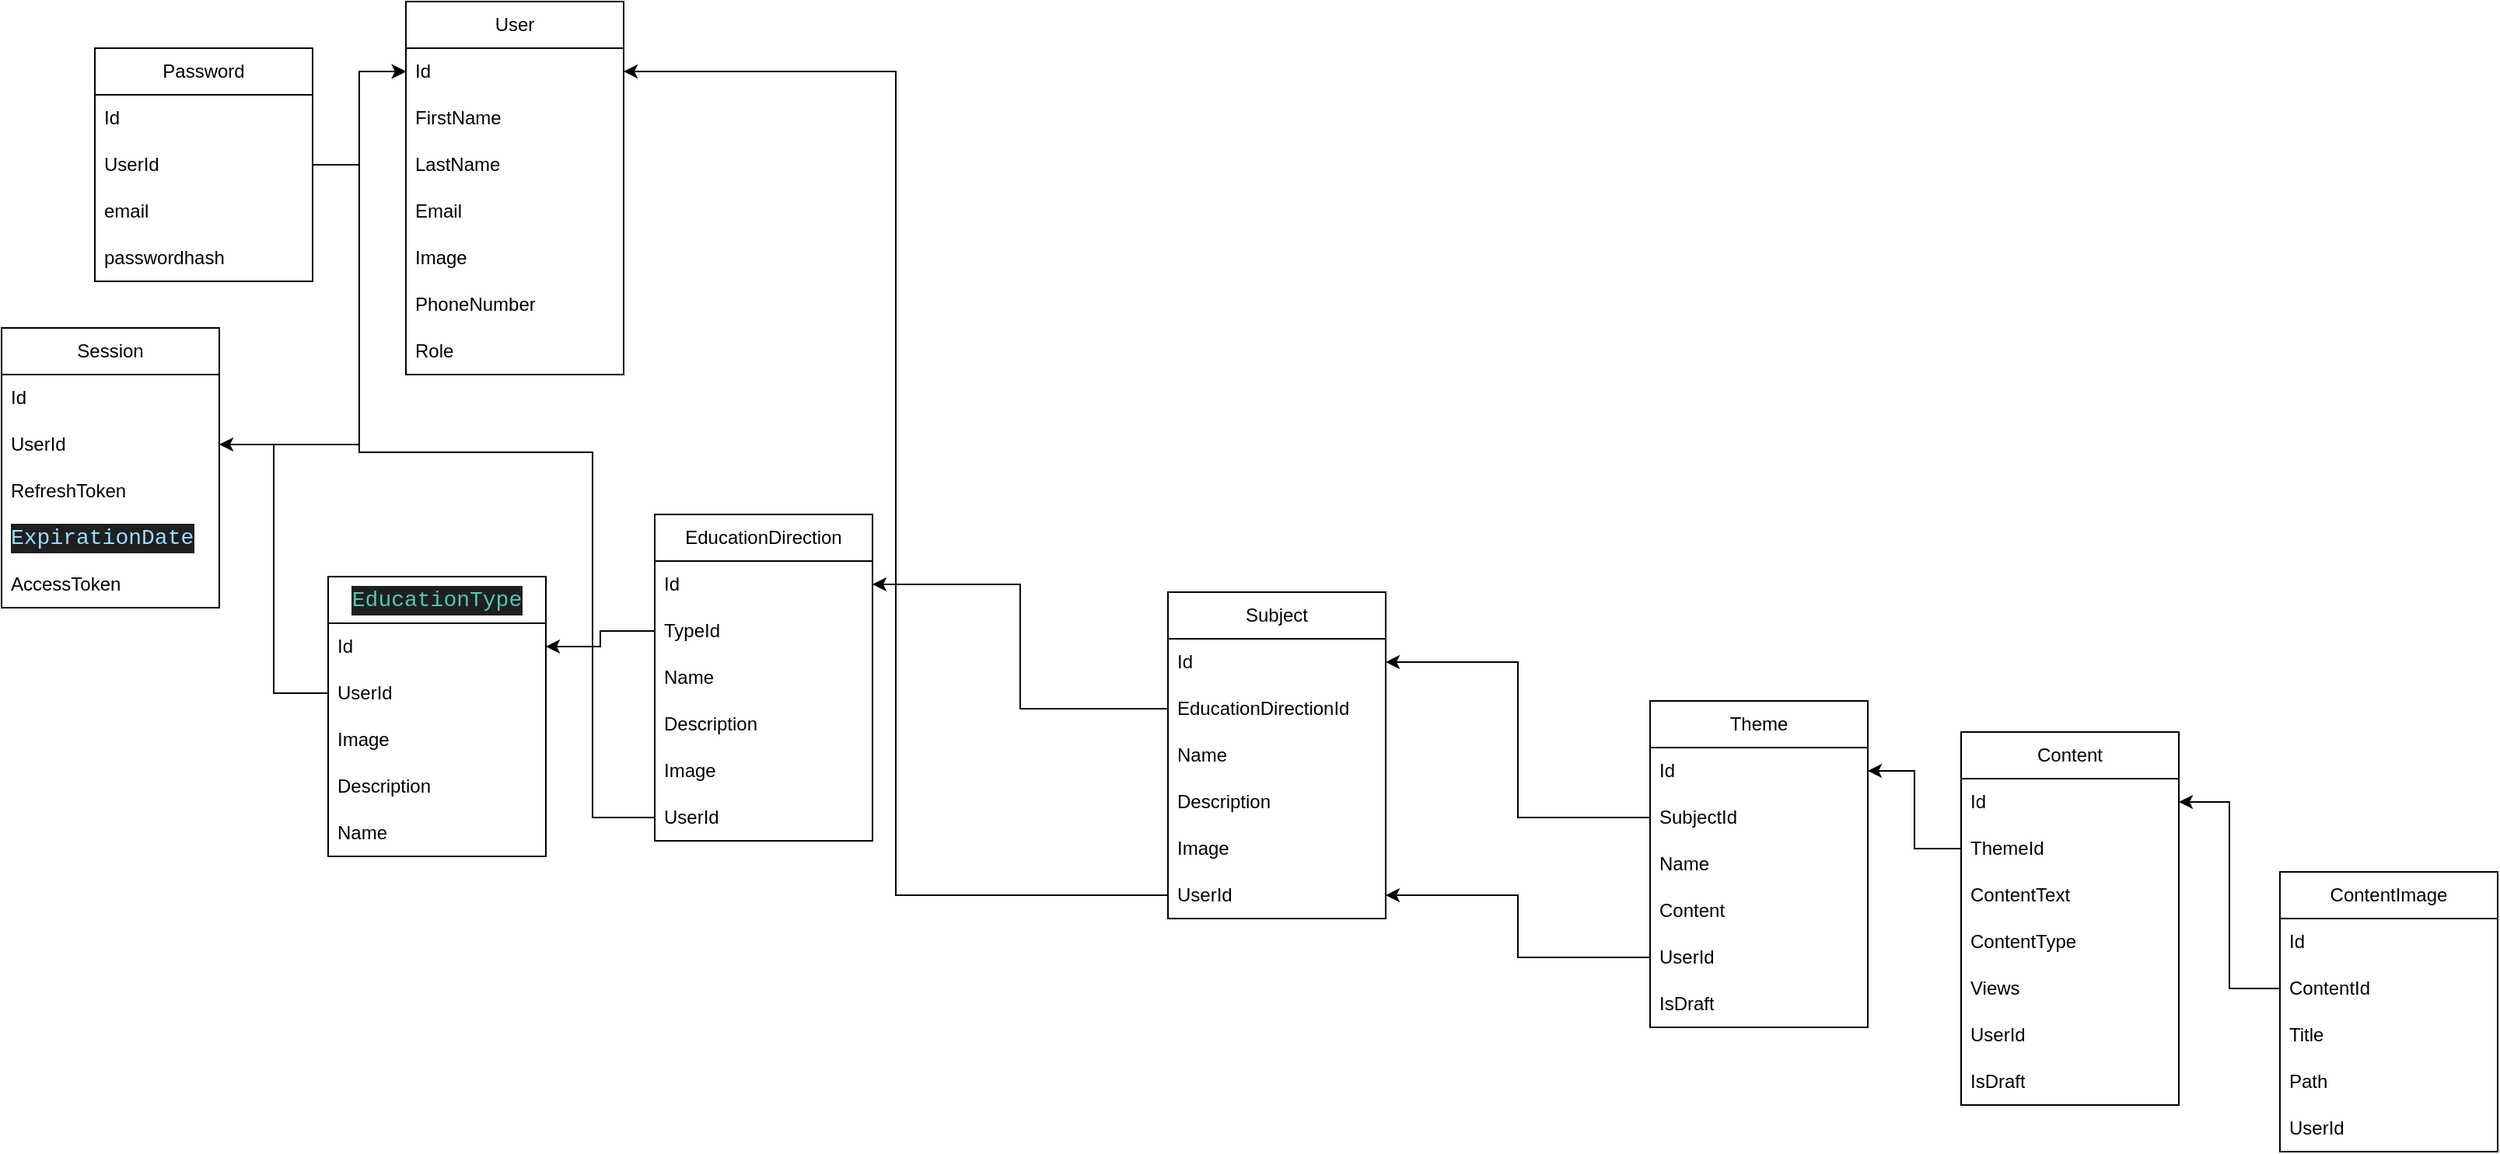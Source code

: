 <mxfile version="26.0.7">
  <diagram name="Page-1" id="Pv2FRKv-x1wwnSWSTT7f">
    <mxGraphModel dx="2924" dy="844" grid="1" gridSize="10" guides="1" tooltips="1" connect="1" arrows="1" fold="1" page="1" pageScale="1" pageWidth="850" pageHeight="1100" math="0" shadow="0">
      <root>
        <mxCell id="0" />
        <mxCell id="1" parent="0" />
        <mxCell id="2tG_Z8_ED6CiS7EC-nO2-1" value="User" style="swimlane;fontStyle=0;childLayout=stackLayout;horizontal=1;startSize=30;horizontalStack=0;resizeParent=1;resizeParentMax=0;resizeLast=0;collapsible=1;marginBottom=0;whiteSpace=wrap;html=1;" parent="1" vertex="1">
          <mxGeometry x="70" y="30" width="140" height="240" as="geometry" />
        </mxCell>
        <mxCell id="2tG_Z8_ED6CiS7EC-nO2-2" value="Id" style="text;strokeColor=none;fillColor=none;align=left;verticalAlign=middle;spacingLeft=4;spacingRight=4;overflow=hidden;points=[[0,0.5],[1,0.5]];portConstraint=eastwest;rotatable=0;whiteSpace=wrap;html=1;" parent="2tG_Z8_ED6CiS7EC-nO2-1" vertex="1">
          <mxGeometry y="30" width="140" height="30" as="geometry" />
        </mxCell>
        <mxCell id="2tG_Z8_ED6CiS7EC-nO2-3" value="FirstName" style="text;strokeColor=none;fillColor=none;align=left;verticalAlign=middle;spacingLeft=4;spacingRight=4;overflow=hidden;points=[[0,0.5],[1,0.5]];portConstraint=eastwest;rotatable=0;whiteSpace=wrap;html=1;" parent="2tG_Z8_ED6CiS7EC-nO2-1" vertex="1">
          <mxGeometry y="60" width="140" height="30" as="geometry" />
        </mxCell>
        <mxCell id="2tG_Z8_ED6CiS7EC-nO2-4" value="LastName" style="text;strokeColor=none;fillColor=none;align=left;verticalAlign=middle;spacingLeft=4;spacingRight=4;overflow=hidden;points=[[0,0.5],[1,0.5]];portConstraint=eastwest;rotatable=0;whiteSpace=wrap;html=1;" parent="2tG_Z8_ED6CiS7EC-nO2-1" vertex="1">
          <mxGeometry y="90" width="140" height="30" as="geometry" />
        </mxCell>
        <mxCell id="2tG_Z8_ED6CiS7EC-nO2-5" value="Email" style="text;strokeColor=none;fillColor=none;align=left;verticalAlign=middle;spacingLeft=4;spacingRight=4;overflow=hidden;points=[[0,0.5],[1,0.5]];portConstraint=eastwest;rotatable=0;whiteSpace=wrap;html=1;" parent="2tG_Z8_ED6CiS7EC-nO2-1" vertex="1">
          <mxGeometry y="120" width="140" height="30" as="geometry" />
        </mxCell>
        <mxCell id="2tG_Z8_ED6CiS7EC-nO2-6" value="Image" style="text;strokeColor=none;fillColor=none;align=left;verticalAlign=middle;spacingLeft=4;spacingRight=4;overflow=hidden;points=[[0,0.5],[1,0.5]];portConstraint=eastwest;rotatable=0;whiteSpace=wrap;html=1;" parent="2tG_Z8_ED6CiS7EC-nO2-1" vertex="1">
          <mxGeometry y="150" width="140" height="30" as="geometry" />
        </mxCell>
        <mxCell id="2tG_Z8_ED6CiS7EC-nO2-55" value="PhoneNumber" style="text;strokeColor=none;fillColor=none;align=left;verticalAlign=middle;spacingLeft=4;spacingRight=4;overflow=hidden;points=[[0,0.5],[1,0.5]];portConstraint=eastwest;rotatable=0;whiteSpace=wrap;html=1;" parent="2tG_Z8_ED6CiS7EC-nO2-1" vertex="1">
          <mxGeometry y="180" width="140" height="30" as="geometry" />
        </mxCell>
        <mxCell id="2tG_Z8_ED6CiS7EC-nO2-88" value="Role" style="text;strokeColor=none;fillColor=none;align=left;verticalAlign=middle;spacingLeft=4;spacingRight=4;overflow=hidden;points=[[0,0.5],[1,0.5]];portConstraint=eastwest;rotatable=0;whiteSpace=wrap;html=1;" parent="2tG_Z8_ED6CiS7EC-nO2-1" vertex="1">
          <mxGeometry y="210" width="140" height="30" as="geometry" />
        </mxCell>
        <mxCell id="2tG_Z8_ED6CiS7EC-nO2-7" value="EducationDirection" style="swimlane;fontStyle=0;childLayout=stackLayout;horizontal=1;startSize=30;horizontalStack=0;resizeParent=1;resizeParentMax=0;resizeLast=0;collapsible=1;marginBottom=0;whiteSpace=wrap;html=1;" parent="1" vertex="1">
          <mxGeometry x="230" y="360" width="140" height="210" as="geometry" />
        </mxCell>
        <mxCell id="2tG_Z8_ED6CiS7EC-nO2-8" value="Id" style="text;strokeColor=none;fillColor=none;align=left;verticalAlign=middle;spacingLeft=4;spacingRight=4;overflow=hidden;points=[[0,0.5],[1,0.5]];portConstraint=eastwest;rotatable=0;whiteSpace=wrap;html=1;" parent="2tG_Z8_ED6CiS7EC-nO2-7" vertex="1">
          <mxGeometry y="30" width="140" height="30" as="geometry" />
        </mxCell>
        <mxCell id="2tG_Z8_ED6CiS7EC-nO2-9" value="TypeId" style="text;strokeColor=none;fillColor=none;align=left;verticalAlign=middle;spacingLeft=4;spacingRight=4;overflow=hidden;points=[[0,0.5],[1,0.5]];portConstraint=eastwest;rotatable=0;whiteSpace=wrap;html=1;" parent="2tG_Z8_ED6CiS7EC-nO2-7" vertex="1">
          <mxGeometry y="60" width="140" height="30" as="geometry" />
        </mxCell>
        <mxCell id="2tG_Z8_ED6CiS7EC-nO2-77" value="Name" style="text;strokeColor=none;fillColor=none;align=left;verticalAlign=middle;spacingLeft=4;spacingRight=4;overflow=hidden;points=[[0,0.5],[1,0.5]];portConstraint=eastwest;rotatable=0;whiteSpace=wrap;html=1;" parent="2tG_Z8_ED6CiS7EC-nO2-7" vertex="1">
          <mxGeometry y="90" width="140" height="30" as="geometry" />
        </mxCell>
        <mxCell id="2tG_Z8_ED6CiS7EC-nO2-10" value="Description" style="text;strokeColor=none;fillColor=none;align=left;verticalAlign=middle;spacingLeft=4;spacingRight=4;overflow=hidden;points=[[0,0.5],[1,0.5]];portConstraint=eastwest;rotatable=0;whiteSpace=wrap;html=1;" parent="2tG_Z8_ED6CiS7EC-nO2-7" vertex="1">
          <mxGeometry y="120" width="140" height="30" as="geometry" />
        </mxCell>
        <mxCell id="2tG_Z8_ED6CiS7EC-nO2-11" value="Image" style="text;strokeColor=none;fillColor=none;align=left;verticalAlign=middle;spacingLeft=4;spacingRight=4;overflow=hidden;points=[[0,0.5],[1,0.5]];portConstraint=eastwest;rotatable=0;whiteSpace=wrap;html=1;" parent="2tG_Z8_ED6CiS7EC-nO2-7" vertex="1">
          <mxGeometry y="150" width="140" height="30" as="geometry" />
        </mxCell>
        <mxCell id="2tG_Z8_ED6CiS7EC-nO2-12" value="UserId" style="text;strokeColor=none;fillColor=none;align=left;verticalAlign=middle;spacingLeft=4;spacingRight=4;overflow=hidden;points=[[0,0.5],[1,0.5]];portConstraint=eastwest;rotatable=0;whiteSpace=wrap;html=1;" parent="2tG_Z8_ED6CiS7EC-nO2-7" vertex="1">
          <mxGeometry y="180" width="140" height="30" as="geometry" />
        </mxCell>
        <mxCell id="2tG_Z8_ED6CiS7EC-nO2-13" value="Subject" style="swimlane;fontStyle=0;childLayout=stackLayout;horizontal=1;startSize=30;horizontalStack=0;resizeParent=1;resizeParentMax=0;resizeLast=0;collapsible=1;marginBottom=0;whiteSpace=wrap;html=1;" parent="1" vertex="1">
          <mxGeometry x="560" y="410" width="140" height="210" as="geometry" />
        </mxCell>
        <mxCell id="2tG_Z8_ED6CiS7EC-nO2-14" value="Id" style="text;strokeColor=none;fillColor=none;align=left;verticalAlign=middle;spacingLeft=4;spacingRight=4;overflow=hidden;points=[[0,0.5],[1,0.5]];portConstraint=eastwest;rotatable=0;whiteSpace=wrap;html=1;" parent="2tG_Z8_ED6CiS7EC-nO2-13" vertex="1">
          <mxGeometry y="30" width="140" height="30" as="geometry" />
        </mxCell>
        <mxCell id="2tG_Z8_ED6CiS7EC-nO2-15" value="&lt;span style=&quot;text-align: center;&quot;&gt;EducationDirectionId&lt;/span&gt;" style="text;strokeColor=none;fillColor=none;align=left;verticalAlign=middle;spacingLeft=4;spacingRight=4;overflow=hidden;points=[[0,0.5],[1,0.5]];portConstraint=eastwest;rotatable=0;whiteSpace=wrap;html=1;" parent="2tG_Z8_ED6CiS7EC-nO2-13" vertex="1">
          <mxGeometry y="60" width="140" height="30" as="geometry" />
        </mxCell>
        <mxCell id="2tG_Z8_ED6CiS7EC-nO2-76" value="Name" style="text;strokeColor=none;fillColor=none;align=left;verticalAlign=middle;spacingLeft=4;spacingRight=4;overflow=hidden;points=[[0,0.5],[1,0.5]];portConstraint=eastwest;rotatable=0;whiteSpace=wrap;html=1;" parent="2tG_Z8_ED6CiS7EC-nO2-13" vertex="1">
          <mxGeometry y="90" width="140" height="30" as="geometry" />
        </mxCell>
        <mxCell id="2tG_Z8_ED6CiS7EC-nO2-16" value="Description" style="text;strokeColor=none;fillColor=none;align=left;verticalAlign=middle;spacingLeft=4;spacingRight=4;overflow=hidden;points=[[0,0.5],[1,0.5]];portConstraint=eastwest;rotatable=0;whiteSpace=wrap;html=1;" parent="2tG_Z8_ED6CiS7EC-nO2-13" vertex="1">
          <mxGeometry y="120" width="140" height="30" as="geometry" />
        </mxCell>
        <mxCell id="2tG_Z8_ED6CiS7EC-nO2-17" value="Image" style="text;strokeColor=none;fillColor=none;align=left;verticalAlign=middle;spacingLeft=4;spacingRight=4;overflow=hidden;points=[[0,0.5],[1,0.5]];portConstraint=eastwest;rotatable=0;whiteSpace=wrap;html=1;" parent="2tG_Z8_ED6CiS7EC-nO2-13" vertex="1">
          <mxGeometry y="150" width="140" height="30" as="geometry" />
        </mxCell>
        <mxCell id="2tG_Z8_ED6CiS7EC-nO2-18" value="UserId" style="text;strokeColor=none;fillColor=none;align=left;verticalAlign=middle;spacingLeft=4;spacingRight=4;overflow=hidden;points=[[0,0.5],[1,0.5]];portConstraint=eastwest;rotatable=0;whiteSpace=wrap;html=1;" parent="2tG_Z8_ED6CiS7EC-nO2-13" vertex="1">
          <mxGeometry y="180" width="140" height="30" as="geometry" />
        </mxCell>
        <mxCell id="2tG_Z8_ED6CiS7EC-nO2-20" value="&lt;div style=&quot;color: rgb(204, 204, 204); background-color: rgb(31, 31, 31); font-family: Consolas, &amp;quot;Courier New&amp;quot;, monospace; font-size: 14px; line-height: 19px; white-space: pre;&quot;&gt;&lt;span style=&quot;color: #4ec9b0;&quot;&gt;EducationType&lt;/span&gt;&lt;/div&gt;" style="swimlane;fontStyle=0;childLayout=stackLayout;horizontal=1;startSize=30;horizontalStack=0;resizeParent=1;resizeParentMax=0;resizeLast=0;collapsible=1;marginBottom=0;whiteSpace=wrap;html=1;" parent="1" vertex="1">
          <mxGeometry x="20" y="400" width="140" height="180" as="geometry" />
        </mxCell>
        <mxCell id="2tG_Z8_ED6CiS7EC-nO2-21" value="Id" style="text;strokeColor=none;fillColor=none;align=left;verticalAlign=middle;spacingLeft=4;spacingRight=4;overflow=hidden;points=[[0,0.5],[1,0.5]];portConstraint=eastwest;rotatable=0;whiteSpace=wrap;html=1;" parent="2tG_Z8_ED6CiS7EC-nO2-20" vertex="1">
          <mxGeometry y="30" width="140" height="30" as="geometry" />
        </mxCell>
        <mxCell id="2tG_Z8_ED6CiS7EC-nO2-49" value="UserId" style="text;strokeColor=none;fillColor=none;align=left;verticalAlign=middle;spacingLeft=4;spacingRight=4;overflow=hidden;points=[[0,0.5],[1,0.5]];portConstraint=eastwest;rotatable=0;whiteSpace=wrap;html=1;" parent="2tG_Z8_ED6CiS7EC-nO2-20" vertex="1">
          <mxGeometry y="60" width="140" height="30" as="geometry" />
        </mxCell>
        <mxCell id="2tG_Z8_ED6CiS7EC-nO2-24" value="Image" style="text;strokeColor=none;fillColor=none;align=left;verticalAlign=middle;spacingLeft=4;spacingRight=4;overflow=hidden;points=[[0,0.5],[1,0.5]];portConstraint=eastwest;rotatable=0;whiteSpace=wrap;html=1;" parent="2tG_Z8_ED6CiS7EC-nO2-20" vertex="1">
          <mxGeometry y="90" width="140" height="30" as="geometry" />
        </mxCell>
        <mxCell id="2tG_Z8_ED6CiS7EC-nO2-23" value="Description" style="text;strokeColor=none;fillColor=none;align=left;verticalAlign=middle;spacingLeft=4;spacingRight=4;overflow=hidden;points=[[0,0.5],[1,0.5]];portConstraint=eastwest;rotatable=0;whiteSpace=wrap;html=1;" parent="2tG_Z8_ED6CiS7EC-nO2-20" vertex="1">
          <mxGeometry y="120" width="140" height="30" as="geometry" />
        </mxCell>
        <mxCell id="2tG_Z8_ED6CiS7EC-nO2-22" value="Name" style="text;strokeColor=none;fillColor=none;align=left;verticalAlign=middle;spacingLeft=4;spacingRight=4;overflow=hidden;points=[[0,0.5],[1,0.5]];portConstraint=eastwest;rotatable=0;whiteSpace=wrap;html=1;" parent="2tG_Z8_ED6CiS7EC-nO2-20" vertex="1">
          <mxGeometry y="150" width="140" height="30" as="geometry" />
        </mxCell>
        <mxCell id="2tG_Z8_ED6CiS7EC-nO2-26" value="Theme" style="swimlane;fontStyle=0;childLayout=stackLayout;horizontal=1;startSize=30;horizontalStack=0;resizeParent=1;resizeParentMax=0;resizeLast=0;collapsible=1;marginBottom=0;whiteSpace=wrap;html=1;" parent="1" vertex="1">
          <mxGeometry x="870" y="480" width="140" height="210" as="geometry" />
        </mxCell>
        <mxCell id="2tG_Z8_ED6CiS7EC-nO2-27" value="Id" style="text;strokeColor=none;fillColor=none;align=left;verticalAlign=middle;spacingLeft=4;spacingRight=4;overflow=hidden;points=[[0,0.5],[1,0.5]];portConstraint=eastwest;rotatable=0;whiteSpace=wrap;html=1;" parent="2tG_Z8_ED6CiS7EC-nO2-26" vertex="1">
          <mxGeometry y="30" width="140" height="30" as="geometry" />
        </mxCell>
        <mxCell id="2tG_Z8_ED6CiS7EC-nO2-28" value="SubjectId" style="text;strokeColor=none;fillColor=none;align=left;verticalAlign=middle;spacingLeft=4;spacingRight=4;overflow=hidden;points=[[0,0.5],[1,0.5]];portConstraint=eastwest;rotatable=0;whiteSpace=wrap;html=1;" parent="2tG_Z8_ED6CiS7EC-nO2-26" vertex="1">
          <mxGeometry y="60" width="140" height="30" as="geometry" />
        </mxCell>
        <mxCell id="2tG_Z8_ED6CiS7EC-nO2-75" value="Name" style="text;strokeColor=none;fillColor=none;align=left;verticalAlign=middle;spacingLeft=4;spacingRight=4;overflow=hidden;points=[[0,0.5],[1,0.5]];portConstraint=eastwest;rotatable=0;whiteSpace=wrap;html=1;" parent="2tG_Z8_ED6CiS7EC-nO2-26" vertex="1">
          <mxGeometry y="90" width="140" height="30" as="geometry" />
        </mxCell>
        <mxCell id="2tG_Z8_ED6CiS7EC-nO2-29" value="Content" style="text;strokeColor=none;fillColor=none;align=left;verticalAlign=middle;spacingLeft=4;spacingRight=4;overflow=hidden;points=[[0,0.5],[1,0.5]];portConstraint=eastwest;rotatable=0;whiteSpace=wrap;html=1;" parent="2tG_Z8_ED6CiS7EC-nO2-26" vertex="1">
          <mxGeometry y="120" width="140" height="30" as="geometry" />
        </mxCell>
        <mxCell id="2tG_Z8_ED6CiS7EC-nO2-47" value="UserId" style="text;strokeColor=none;fillColor=none;align=left;verticalAlign=middle;spacingLeft=4;spacingRight=4;overflow=hidden;points=[[0,0.5],[1,0.5]];portConstraint=eastwest;rotatable=0;whiteSpace=wrap;html=1;" parent="2tG_Z8_ED6CiS7EC-nO2-26" vertex="1">
          <mxGeometry y="150" width="140" height="30" as="geometry" />
        </mxCell>
        <mxCell id="a0zago6giugB74uz4E94-3" value="IsDraft" style="text;strokeColor=none;fillColor=none;align=left;verticalAlign=middle;spacingLeft=4;spacingRight=4;overflow=hidden;points=[[0,0.5],[1,0.5]];portConstraint=eastwest;rotatable=0;whiteSpace=wrap;html=1;" vertex="1" parent="2tG_Z8_ED6CiS7EC-nO2-26">
          <mxGeometry y="180" width="140" height="30" as="geometry" />
        </mxCell>
        <mxCell id="2tG_Z8_ED6CiS7EC-nO2-39" value="ContentImage" style="swimlane;fontStyle=0;childLayout=stackLayout;horizontal=1;startSize=30;horizontalStack=0;resizeParent=1;resizeParentMax=0;resizeLast=0;collapsible=1;marginBottom=0;whiteSpace=wrap;html=1;" parent="1" vertex="1">
          <mxGeometry x="1275" y="590" width="140" height="180" as="geometry" />
        </mxCell>
        <mxCell id="2tG_Z8_ED6CiS7EC-nO2-40" value="Id" style="text;strokeColor=none;fillColor=none;align=left;verticalAlign=middle;spacingLeft=4;spacingRight=4;overflow=hidden;points=[[0,0.5],[1,0.5]];portConstraint=eastwest;rotatable=0;whiteSpace=wrap;html=1;" parent="2tG_Z8_ED6CiS7EC-nO2-39" vertex="1">
          <mxGeometry y="30" width="140" height="30" as="geometry" />
        </mxCell>
        <mxCell id="2tG_Z8_ED6CiS7EC-nO2-46" value="ContentId" style="text;strokeColor=none;fillColor=none;align=left;verticalAlign=middle;spacingLeft=4;spacingRight=4;overflow=hidden;points=[[0,0.5],[1,0.5]];portConstraint=eastwest;rotatable=0;whiteSpace=wrap;html=1;" parent="2tG_Z8_ED6CiS7EC-nO2-39" vertex="1">
          <mxGeometry y="60" width="140" height="30" as="geometry" />
        </mxCell>
        <mxCell id="2tG_Z8_ED6CiS7EC-nO2-41" value="Title" style="text;strokeColor=none;fillColor=none;align=left;verticalAlign=middle;spacingLeft=4;spacingRight=4;overflow=hidden;points=[[0,0.5],[1,0.5]];portConstraint=eastwest;rotatable=0;whiteSpace=wrap;html=1;" parent="2tG_Z8_ED6CiS7EC-nO2-39" vertex="1">
          <mxGeometry y="90" width="140" height="30" as="geometry" />
        </mxCell>
        <mxCell id="2tG_Z8_ED6CiS7EC-nO2-42" value="Path" style="text;strokeColor=none;fillColor=none;align=left;verticalAlign=middle;spacingLeft=4;spacingRight=4;overflow=hidden;points=[[0,0.5],[1,0.5]];portConstraint=eastwest;rotatable=0;whiteSpace=wrap;html=1;" parent="2tG_Z8_ED6CiS7EC-nO2-39" vertex="1">
          <mxGeometry y="120" width="140" height="30" as="geometry" />
        </mxCell>
        <mxCell id="2tG_Z8_ED6CiS7EC-nO2-45" value="UserId" style="text;strokeColor=none;fillColor=none;align=left;verticalAlign=middle;spacingLeft=4;spacingRight=4;overflow=hidden;points=[[0,0.5],[1,0.5]];portConstraint=eastwest;rotatable=0;whiteSpace=wrap;html=1;" parent="2tG_Z8_ED6CiS7EC-nO2-39" vertex="1">
          <mxGeometry y="150" width="140" height="30" as="geometry" />
        </mxCell>
        <mxCell id="2tG_Z8_ED6CiS7EC-nO2-50" value="Password" style="swimlane;fontStyle=0;childLayout=stackLayout;horizontal=1;startSize=30;horizontalStack=0;resizeParent=1;resizeParentMax=0;resizeLast=0;collapsible=1;marginBottom=0;whiteSpace=wrap;html=1;" parent="1" vertex="1">
          <mxGeometry x="-130" y="60" width="140" height="150" as="geometry" />
        </mxCell>
        <mxCell id="2tG_Z8_ED6CiS7EC-nO2-51" value="Id" style="text;strokeColor=none;fillColor=none;align=left;verticalAlign=middle;spacingLeft=4;spacingRight=4;overflow=hidden;points=[[0,0.5],[1,0.5]];portConstraint=eastwest;rotatable=0;whiteSpace=wrap;html=1;" parent="2tG_Z8_ED6CiS7EC-nO2-50" vertex="1">
          <mxGeometry y="30" width="140" height="30" as="geometry" />
        </mxCell>
        <mxCell id="2tG_Z8_ED6CiS7EC-nO2-54" value="UserId" style="text;strokeColor=none;fillColor=none;align=left;verticalAlign=middle;spacingLeft=4;spacingRight=4;overflow=hidden;points=[[0,0.5],[1,0.5]];portConstraint=eastwest;rotatable=0;whiteSpace=wrap;html=1;" parent="2tG_Z8_ED6CiS7EC-nO2-50" vertex="1">
          <mxGeometry y="60" width="140" height="30" as="geometry" />
        </mxCell>
        <mxCell id="2tG_Z8_ED6CiS7EC-nO2-52" value="email" style="text;strokeColor=none;fillColor=none;align=left;verticalAlign=middle;spacingLeft=4;spacingRight=4;overflow=hidden;points=[[0,0.5],[1,0.5]];portConstraint=eastwest;rotatable=0;whiteSpace=wrap;html=1;" parent="2tG_Z8_ED6CiS7EC-nO2-50" vertex="1">
          <mxGeometry y="90" width="140" height="30" as="geometry" />
        </mxCell>
        <mxCell id="2tG_Z8_ED6CiS7EC-nO2-53" value="passwordhash" style="text;strokeColor=none;fillColor=none;align=left;verticalAlign=middle;spacingLeft=4;spacingRight=4;overflow=hidden;points=[[0,0.5],[1,0.5]];portConstraint=eastwest;rotatable=0;whiteSpace=wrap;html=1;" parent="2tG_Z8_ED6CiS7EC-nO2-50" vertex="1">
          <mxGeometry y="120" width="140" height="30" as="geometry" />
        </mxCell>
        <mxCell id="2tG_Z8_ED6CiS7EC-nO2-56" value="Session" style="swimlane;fontStyle=0;childLayout=stackLayout;horizontal=1;startSize=30;horizontalStack=0;resizeParent=1;resizeParentMax=0;resizeLast=0;collapsible=1;marginBottom=0;whiteSpace=wrap;html=1;" parent="1" vertex="1">
          <mxGeometry x="-190" y="240" width="140" height="180" as="geometry" />
        </mxCell>
        <mxCell id="2tG_Z8_ED6CiS7EC-nO2-57" value="Id" style="text;strokeColor=none;fillColor=none;align=left;verticalAlign=middle;spacingLeft=4;spacingRight=4;overflow=hidden;points=[[0,0.5],[1,0.5]];portConstraint=eastwest;rotatable=0;whiteSpace=wrap;html=1;" parent="2tG_Z8_ED6CiS7EC-nO2-56" vertex="1">
          <mxGeometry y="30" width="140" height="30" as="geometry" />
        </mxCell>
        <mxCell id="2tG_Z8_ED6CiS7EC-nO2-58" value="UserId" style="text;strokeColor=none;fillColor=none;align=left;verticalAlign=middle;spacingLeft=4;spacingRight=4;overflow=hidden;points=[[0,0.5],[1,0.5]];portConstraint=eastwest;rotatable=0;whiteSpace=wrap;html=1;" parent="2tG_Z8_ED6CiS7EC-nO2-56" vertex="1">
          <mxGeometry y="60" width="140" height="30" as="geometry" />
        </mxCell>
        <mxCell id="2tG_Z8_ED6CiS7EC-nO2-59" value="RefreshToken" style="text;strokeColor=none;fillColor=none;align=left;verticalAlign=middle;spacingLeft=4;spacingRight=4;overflow=hidden;points=[[0,0.5],[1,0.5]];portConstraint=eastwest;rotatable=0;whiteSpace=wrap;html=1;" parent="2tG_Z8_ED6CiS7EC-nO2-56" vertex="1">
          <mxGeometry y="90" width="140" height="30" as="geometry" />
        </mxCell>
        <mxCell id="2tG_Z8_ED6CiS7EC-nO2-62" value="&lt;div style=&quot;color: rgb(204, 204, 204); background-color: rgb(31, 31, 31); font-family: Consolas, &amp;quot;Courier New&amp;quot;, monospace; font-size: 14px; line-height: 19px; white-space: pre;&quot;&gt;&lt;span style=&quot;color: #9cdcfe;&quot;&gt;ExpirationDate&lt;/span&gt;&lt;/div&gt;" style="text;strokeColor=none;fillColor=none;align=left;verticalAlign=middle;spacingLeft=4;spacingRight=4;overflow=hidden;points=[[0,0.5],[1,0.5]];portConstraint=eastwest;rotatable=0;whiteSpace=wrap;html=1;" parent="2tG_Z8_ED6CiS7EC-nO2-56" vertex="1">
          <mxGeometry y="120" width="140" height="30" as="geometry" />
        </mxCell>
        <mxCell id="2tG_Z8_ED6CiS7EC-nO2-60" value="AccessToken" style="text;strokeColor=none;fillColor=none;align=left;verticalAlign=middle;spacingLeft=4;spacingRight=4;overflow=hidden;points=[[0,0.5],[1,0.5]];portConstraint=eastwest;rotatable=0;whiteSpace=wrap;html=1;" parent="2tG_Z8_ED6CiS7EC-nO2-56" vertex="1">
          <mxGeometry y="150" width="140" height="30" as="geometry" />
        </mxCell>
        <mxCell id="2tG_Z8_ED6CiS7EC-nO2-63" style="edgeStyle=orthogonalEdgeStyle;rounded=0;orthogonalLoop=1;jettySize=auto;html=1;entryX=0;entryY=0.5;entryDx=0;entryDy=0;" parent="1" source="2tG_Z8_ED6CiS7EC-nO2-54" target="2tG_Z8_ED6CiS7EC-nO2-2" edge="1">
          <mxGeometry relative="1" as="geometry" />
        </mxCell>
        <mxCell id="2tG_Z8_ED6CiS7EC-nO2-64" style="edgeStyle=orthogonalEdgeStyle;rounded=0;orthogonalLoop=1;jettySize=auto;html=1;entryX=0;entryY=0.5;entryDx=0;entryDy=0;" parent="1" source="2tG_Z8_ED6CiS7EC-nO2-58" target="2tG_Z8_ED6CiS7EC-nO2-2" edge="1">
          <mxGeometry relative="1" as="geometry">
            <Array as="points">
              <mxPoint x="40" y="315" />
              <mxPoint x="40" y="75" />
            </Array>
          </mxGeometry>
        </mxCell>
        <mxCell id="2tG_Z8_ED6CiS7EC-nO2-80" style="edgeStyle=orthogonalEdgeStyle;rounded=0;orthogonalLoop=1;jettySize=auto;html=1;" parent="1" source="2tG_Z8_ED6CiS7EC-nO2-47" target="2tG_Z8_ED6CiS7EC-nO2-18" edge="1">
          <mxGeometry relative="1" as="geometry" />
        </mxCell>
        <mxCell id="2tG_Z8_ED6CiS7EC-nO2-82" style="edgeStyle=orthogonalEdgeStyle;rounded=0;orthogonalLoop=1;jettySize=auto;html=1;entryX=1;entryY=0.5;entryDx=0;entryDy=0;" parent="1" source="2tG_Z8_ED6CiS7EC-nO2-49" target="2tG_Z8_ED6CiS7EC-nO2-58" edge="1">
          <mxGeometry relative="1" as="geometry">
            <mxPoint x="340" y="430" as="targetPoint" />
          </mxGeometry>
        </mxCell>
        <mxCell id="2tG_Z8_ED6CiS7EC-nO2-83" style="edgeStyle=orthogonalEdgeStyle;rounded=0;orthogonalLoop=1;jettySize=auto;html=1;entryX=0;entryY=0.5;entryDx=0;entryDy=0;" parent="1" source="2tG_Z8_ED6CiS7EC-nO2-12" target="2tG_Z8_ED6CiS7EC-nO2-2" edge="1">
          <mxGeometry relative="1" as="geometry">
            <Array as="points">
              <mxPoint x="190" y="555" />
              <mxPoint x="190" y="320" />
              <mxPoint x="40" y="320" />
              <mxPoint x="40" y="75" />
            </Array>
          </mxGeometry>
        </mxCell>
        <mxCell id="2tG_Z8_ED6CiS7EC-nO2-84" style="edgeStyle=orthogonalEdgeStyle;rounded=0;orthogonalLoop=1;jettySize=auto;html=1;entryX=1;entryY=0.5;entryDx=0;entryDy=0;" parent="1" source="2tG_Z8_ED6CiS7EC-nO2-9" target="2tG_Z8_ED6CiS7EC-nO2-21" edge="1">
          <mxGeometry relative="1" as="geometry" />
        </mxCell>
        <mxCell id="2tG_Z8_ED6CiS7EC-nO2-85" style="edgeStyle=orthogonalEdgeStyle;rounded=0;orthogonalLoop=1;jettySize=auto;html=1;entryX=1;entryY=0.5;entryDx=0;entryDy=0;" parent="1" source="2tG_Z8_ED6CiS7EC-nO2-28" target="2tG_Z8_ED6CiS7EC-nO2-14" edge="1">
          <mxGeometry relative="1" as="geometry" />
        </mxCell>
        <mxCell id="2tG_Z8_ED6CiS7EC-nO2-86" style="edgeStyle=orthogonalEdgeStyle;rounded=0;orthogonalLoop=1;jettySize=auto;html=1;" parent="1" source="2tG_Z8_ED6CiS7EC-nO2-18" target="2tG_Z8_ED6CiS7EC-nO2-2" edge="1">
          <mxGeometry relative="1" as="geometry">
            <mxPoint x="240" y="280" as="targetPoint" />
          </mxGeometry>
        </mxCell>
        <mxCell id="2tG_Z8_ED6CiS7EC-nO2-87" style="edgeStyle=orthogonalEdgeStyle;rounded=0;orthogonalLoop=1;jettySize=auto;html=1;entryX=1;entryY=0.5;entryDx=0;entryDy=0;" parent="1" source="2tG_Z8_ED6CiS7EC-nO2-15" target="2tG_Z8_ED6CiS7EC-nO2-8" edge="1">
          <mxGeometry relative="1" as="geometry" />
        </mxCell>
        <mxCell id="2tG_Z8_ED6CiS7EC-nO2-89" value="Content" style="swimlane;fontStyle=0;childLayout=stackLayout;horizontal=1;startSize=30;horizontalStack=0;resizeParent=1;resizeParentMax=0;resizeLast=0;collapsible=1;marginBottom=0;whiteSpace=wrap;html=1;" parent="1" vertex="1">
          <mxGeometry x="1070" y="500" width="140" height="240" as="geometry" />
        </mxCell>
        <mxCell id="2tG_Z8_ED6CiS7EC-nO2-90" value="Id" style="text;strokeColor=none;fillColor=none;align=left;verticalAlign=middle;spacingLeft=4;spacingRight=4;overflow=hidden;points=[[0,0.5],[1,0.5]];portConstraint=eastwest;rotatable=0;whiteSpace=wrap;html=1;" parent="2tG_Z8_ED6CiS7EC-nO2-89" vertex="1">
          <mxGeometry y="30" width="140" height="30" as="geometry" />
        </mxCell>
        <mxCell id="2tG_Z8_ED6CiS7EC-nO2-91" value="ThemeId" style="text;strokeColor=none;fillColor=none;align=left;verticalAlign=middle;spacingLeft=4;spacingRight=4;overflow=hidden;points=[[0,0.5],[1,0.5]];portConstraint=eastwest;rotatable=0;whiteSpace=wrap;html=1;" parent="2tG_Z8_ED6CiS7EC-nO2-89" vertex="1">
          <mxGeometry y="60" width="140" height="30" as="geometry" />
        </mxCell>
        <mxCell id="2tG_Z8_ED6CiS7EC-nO2-95" value="ContentText" style="text;strokeColor=none;fillColor=none;align=left;verticalAlign=middle;spacingLeft=4;spacingRight=4;overflow=hidden;points=[[0,0.5],[1,0.5]];portConstraint=eastwest;rotatable=0;whiteSpace=wrap;html=1;" parent="2tG_Z8_ED6CiS7EC-nO2-89" vertex="1">
          <mxGeometry y="90" width="140" height="30" as="geometry" />
        </mxCell>
        <mxCell id="2tG_Z8_ED6CiS7EC-nO2-92" value="ContentType" style="text;strokeColor=none;fillColor=none;align=left;verticalAlign=middle;spacingLeft=4;spacingRight=4;overflow=hidden;points=[[0,0.5],[1,0.5]];portConstraint=eastwest;rotatable=0;whiteSpace=wrap;html=1;" parent="2tG_Z8_ED6CiS7EC-nO2-89" vertex="1">
          <mxGeometry y="120" width="140" height="30" as="geometry" />
        </mxCell>
        <mxCell id="2tG_Z8_ED6CiS7EC-nO2-31" value="Views" style="text;strokeColor=none;fillColor=none;align=left;verticalAlign=middle;spacingLeft=4;spacingRight=4;overflow=hidden;points=[[0,0.5],[1,0.5]];portConstraint=eastwest;rotatable=0;whiteSpace=wrap;html=1;" parent="2tG_Z8_ED6CiS7EC-nO2-89" vertex="1">
          <mxGeometry y="150" width="140" height="30" as="geometry" />
        </mxCell>
        <mxCell id="a0zago6giugB74uz4E94-2" value="UserId" style="text;strokeColor=none;fillColor=none;align=left;verticalAlign=middle;spacingLeft=4;spacingRight=4;overflow=hidden;points=[[0,0.5],[1,0.5]];portConstraint=eastwest;rotatable=0;whiteSpace=wrap;html=1;" vertex="1" parent="2tG_Z8_ED6CiS7EC-nO2-89">
          <mxGeometry y="180" width="140" height="30" as="geometry" />
        </mxCell>
        <mxCell id="2tG_Z8_ED6CiS7EC-nO2-94" value="IsDraft" style="text;strokeColor=none;fillColor=none;align=left;verticalAlign=middle;spacingLeft=4;spacingRight=4;overflow=hidden;points=[[0,0.5],[1,0.5]];portConstraint=eastwest;rotatable=0;whiteSpace=wrap;html=1;" parent="2tG_Z8_ED6CiS7EC-nO2-89" vertex="1">
          <mxGeometry y="210" width="140" height="30" as="geometry" />
        </mxCell>
        <mxCell id="2tG_Z8_ED6CiS7EC-nO2-96" style="edgeStyle=orthogonalEdgeStyle;rounded=0;orthogonalLoop=1;jettySize=auto;html=1;" parent="1" source="2tG_Z8_ED6CiS7EC-nO2-46" target="2tG_Z8_ED6CiS7EC-nO2-90" edge="1">
          <mxGeometry relative="1" as="geometry" />
        </mxCell>
        <mxCell id="2tG_Z8_ED6CiS7EC-nO2-98" style="edgeStyle=orthogonalEdgeStyle;rounded=0;orthogonalLoop=1;jettySize=auto;html=1;entryX=1;entryY=0.5;entryDx=0;entryDy=0;" parent="1" source="2tG_Z8_ED6CiS7EC-nO2-91" target="2tG_Z8_ED6CiS7EC-nO2-27" edge="1">
          <mxGeometry relative="1" as="geometry" />
        </mxCell>
      </root>
    </mxGraphModel>
  </diagram>
</mxfile>
